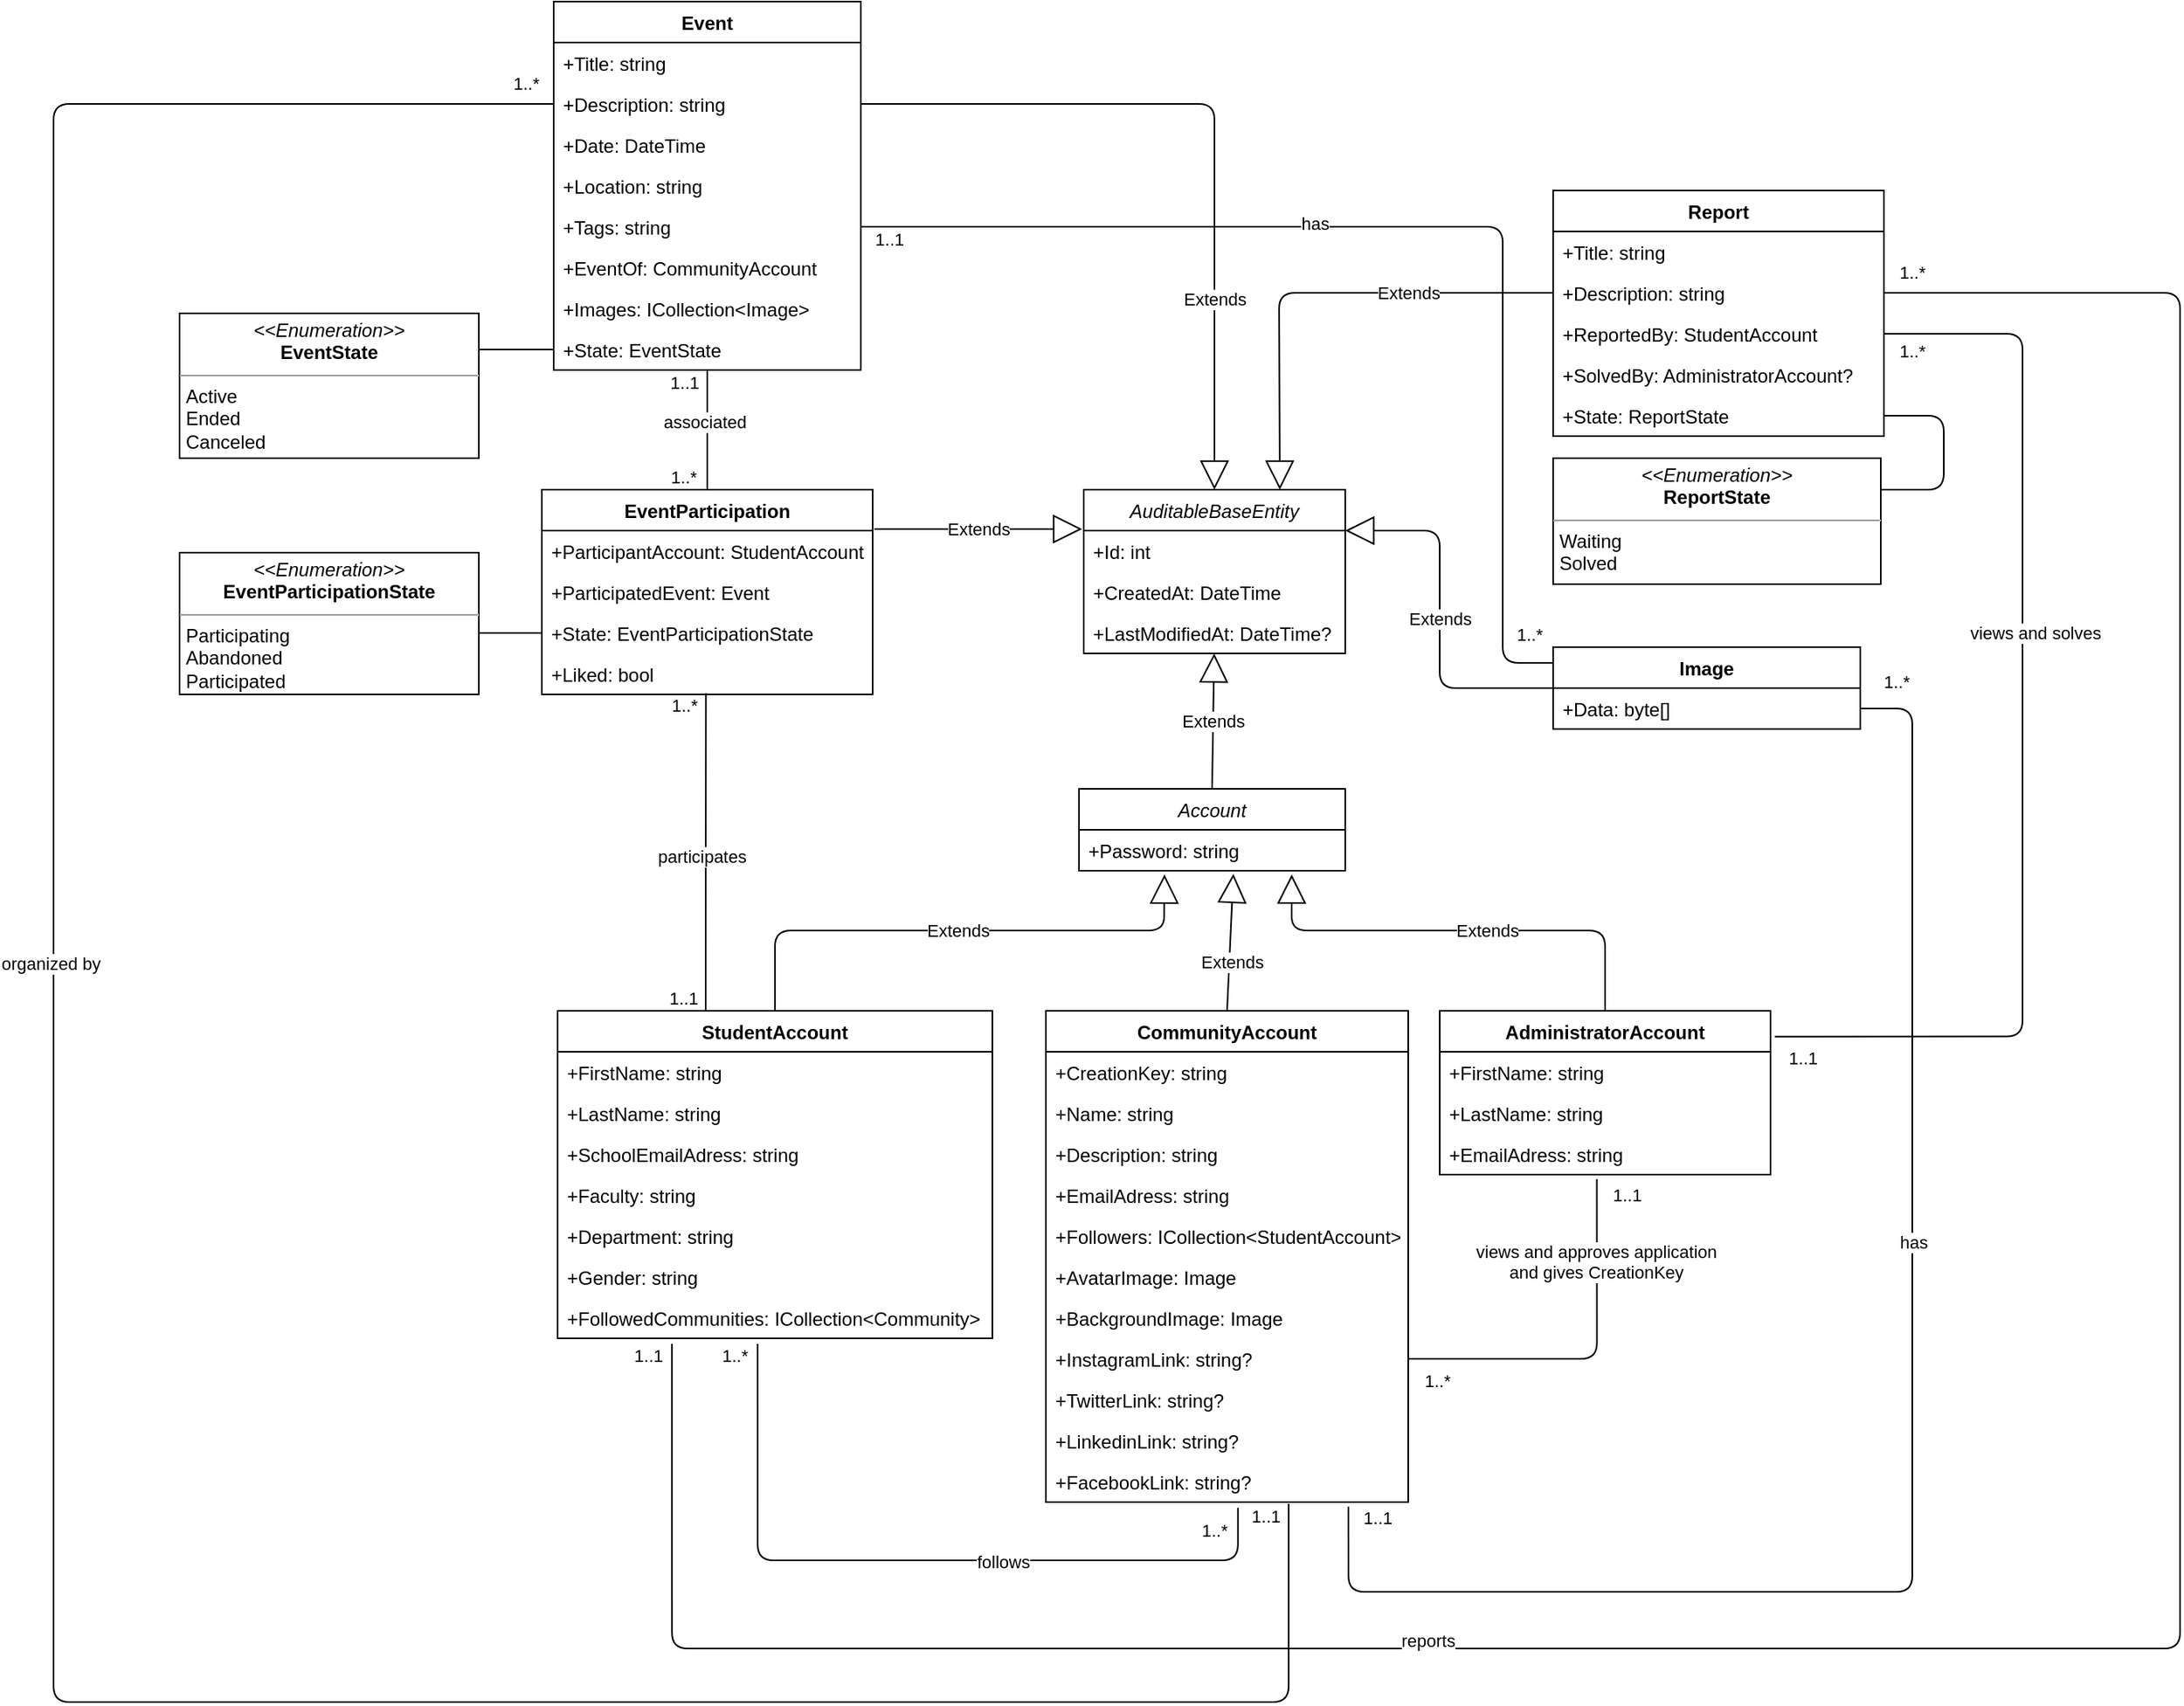 <mxfile version="13.5.1" type="device"><diagram id="C5RBs43oDa-KdzZeNtuy" name="Page-1"><mxGraphModel dx="2290" dy="2003" grid="1" gridSize="10" guides="1" tooltips="1" connect="1" arrows="1" fold="1" page="1" pageScale="1" pageWidth="827" pageHeight="1169" math="0" shadow="0"><root><mxCell id="WIyWlLk6GJQsqaUBKTNV-0"/><mxCell id="WIyWlLk6GJQsqaUBKTNV-1" parent="WIyWlLk6GJQsqaUBKTNV-0"/><object label="AuditableBaseEntity" f="f&#10;" id="zkfFHV4jXpPFQw0GAbJ--0"><mxCell style="swimlane;fontStyle=2;align=center;verticalAlign=top;childLayout=stackLayout;horizontal=1;startSize=26;horizontalStack=0;resizeParent=1;resizeLast=0;collapsible=1;marginBottom=0;rounded=0;shadow=0;strokeWidth=1;" parent="WIyWlLk6GJQsqaUBKTNV-1" vertex="1"><mxGeometry x="334" y="20" width="166" height="104" as="geometry"><mxRectangle x="230" y="140" width="160" height="26" as="alternateBounds"/></mxGeometry></mxCell></object><mxCell id="zkfFHV4jXpPFQw0GAbJ--1" value="+Id: int" style="text;align=left;verticalAlign=top;spacingLeft=4;spacingRight=4;overflow=hidden;rotatable=0;points=[[0,0.5],[1,0.5]];portConstraint=eastwest;" parent="zkfFHV4jXpPFQw0GAbJ--0" vertex="1"><mxGeometry y="26" width="166" height="26" as="geometry"/></mxCell><mxCell id="zkfFHV4jXpPFQw0GAbJ--2" value="+CreatedAt: DateTime" style="text;align=left;verticalAlign=top;spacingLeft=4;spacingRight=4;overflow=hidden;rotatable=0;points=[[0,0.5],[1,0.5]];portConstraint=eastwest;rounded=0;shadow=0;html=0;" parent="zkfFHV4jXpPFQw0GAbJ--0" vertex="1"><mxGeometry y="52" width="166" height="26" as="geometry"/></mxCell><mxCell id="zkfFHV4jXpPFQw0GAbJ--3" value="+LastModifiedAt: DateTime?" style="text;align=left;verticalAlign=top;spacingLeft=4;spacingRight=4;overflow=hidden;rotatable=0;points=[[0,0.5],[1,0.5]];portConstraint=eastwest;rounded=0;shadow=0;html=0;" parent="zkfFHV4jXpPFQw0GAbJ--0" vertex="1"><mxGeometry y="78" width="166" height="26" as="geometry"/></mxCell><mxCell id="XZDIatSI2VrPZnRgUqBS-0" value="Account" style="swimlane;fontStyle=2;align=center;verticalAlign=top;childLayout=stackLayout;horizontal=1;startSize=26;horizontalStack=0;resizeParent=1;resizeParentMax=0;resizeLast=0;collapsible=1;marginBottom=0;" parent="WIyWlLk6GJQsqaUBKTNV-1" vertex="1"><mxGeometry x="331" y="210" width="169" height="52" as="geometry"/></mxCell><mxCell id="XZDIatSI2VrPZnRgUqBS-1" value="+Password: string" style="text;strokeColor=none;fillColor=none;align=left;verticalAlign=top;spacingLeft=4;spacingRight=4;overflow=hidden;rotatable=0;points=[[0,0.5],[1,0.5]];portConstraint=eastwest;" parent="XZDIatSI2VrPZnRgUqBS-0" vertex="1"><mxGeometry y="26" width="169" height="26" as="geometry"/></mxCell><mxCell id="XZDIatSI2VrPZnRgUqBS-6" value="Extends" style="endArrow=block;endSize=16;endFill=0;html=1;exitX=0.5;exitY=0;exitDx=0;exitDy=0;" parent="WIyWlLk6GJQsqaUBKTNV-1" source="XZDIatSI2VrPZnRgUqBS-0" target="zkfFHV4jXpPFQw0GAbJ--3" edge="1"><mxGeometry width="160" relative="1" as="geometry"><mxPoint x="430" y="170" as="sourcePoint"/><mxPoint x="590" y="170" as="targetPoint"/></mxGeometry></mxCell><mxCell id="XZDIatSI2VrPZnRgUqBS-7" value="StudentAccount" style="swimlane;fontStyle=1;align=center;verticalAlign=top;childLayout=stackLayout;horizontal=1;startSize=26;horizontalStack=0;resizeParent=1;resizeParentMax=0;resizeLast=0;collapsible=1;marginBottom=0;" parent="WIyWlLk6GJQsqaUBKTNV-1" vertex="1"><mxGeometry y="351" width="276" height="208" as="geometry"/></mxCell><mxCell id="XZDIatSI2VrPZnRgUqBS-8" value="+FirstName: string" style="text;strokeColor=none;fillColor=none;align=left;verticalAlign=top;spacingLeft=4;spacingRight=4;overflow=hidden;rotatable=0;points=[[0,0.5],[1,0.5]];portConstraint=eastwest;" parent="XZDIatSI2VrPZnRgUqBS-7" vertex="1"><mxGeometry y="26" width="276" height="26" as="geometry"/></mxCell><mxCell id="XZDIatSI2VrPZnRgUqBS-12" value="+LastName: string" style="text;strokeColor=none;fillColor=none;align=left;verticalAlign=top;spacingLeft=4;spacingRight=4;overflow=hidden;rotatable=0;points=[[0,0.5],[1,0.5]];portConstraint=eastwest;" parent="XZDIatSI2VrPZnRgUqBS-7" vertex="1"><mxGeometry y="52" width="276" height="26" as="geometry"/></mxCell><mxCell id="XZDIatSI2VrPZnRgUqBS-13" value="+SchoolEmailAdress: string" style="text;strokeColor=none;fillColor=none;align=left;verticalAlign=top;spacingLeft=4;spacingRight=4;overflow=hidden;rotatable=0;points=[[0,0.5],[1,0.5]];portConstraint=eastwest;" parent="XZDIatSI2VrPZnRgUqBS-7" vertex="1"><mxGeometry y="78" width="276" height="26" as="geometry"/></mxCell><mxCell id="XZDIatSI2VrPZnRgUqBS-14" value="+Faculty: string" style="text;strokeColor=none;fillColor=none;align=left;verticalAlign=top;spacingLeft=4;spacingRight=4;overflow=hidden;rotatable=0;points=[[0,0.5],[1,0.5]];portConstraint=eastwest;" parent="XZDIatSI2VrPZnRgUqBS-7" vertex="1"><mxGeometry y="104" width="276" height="26" as="geometry"/></mxCell><mxCell id="XZDIatSI2VrPZnRgUqBS-15" value="+Department: string" style="text;strokeColor=none;fillColor=none;align=left;verticalAlign=top;spacingLeft=4;spacingRight=4;overflow=hidden;rotatable=0;points=[[0,0.5],[1,0.5]];portConstraint=eastwest;" parent="XZDIatSI2VrPZnRgUqBS-7" vertex="1"><mxGeometry y="130" width="276" height="26" as="geometry"/></mxCell><mxCell id="XZDIatSI2VrPZnRgUqBS-17" value="+Gender: string" style="text;strokeColor=none;fillColor=none;align=left;verticalAlign=top;spacingLeft=4;spacingRight=4;overflow=hidden;rotatable=0;points=[[0,0.5],[1,0.5]];portConstraint=eastwest;" parent="XZDIatSI2VrPZnRgUqBS-7" vertex="1"><mxGeometry y="156" width="276" height="26" as="geometry"/></mxCell><mxCell id="XZDIatSI2VrPZnRgUqBS-18" value="+FollowedCommunities: ICollection&lt;Community&gt;" style="text;strokeColor=none;fillColor=none;align=left;verticalAlign=top;spacingLeft=4;spacingRight=4;overflow=hidden;rotatable=0;points=[[0,0.5],[1,0.5]];portConstraint=eastwest;" parent="XZDIatSI2VrPZnRgUqBS-7" vertex="1"><mxGeometry y="182" width="276" height="26" as="geometry"/></mxCell><mxCell id="XZDIatSI2VrPZnRgUqBS-19" value="Extends" style="endArrow=block;endSize=16;endFill=0;html=1;exitX=0.5;exitY=0;exitDx=0;exitDy=0;entryX=0.321;entryY=1.092;entryDx=0;entryDy=0;entryPerimeter=0;" parent="WIyWlLk6GJQsqaUBKTNV-1" source="XZDIatSI2VrPZnRgUqBS-7" target="XZDIatSI2VrPZnRgUqBS-1" edge="1"><mxGeometry width="160" relative="1" as="geometry"><mxPoint x="424" y="220" as="sourcePoint"/><mxPoint x="426.606" y="134" as="targetPoint"/><Array as="points"><mxPoint x="138" y="300"/><mxPoint x="385" y="300"/></Array></mxGeometry></mxCell><mxCell id="XZDIatSI2VrPZnRgUqBS-29" value="Extends" style="endArrow=block;endSize=16;endFill=0;html=1;exitX=0.5;exitY=0;exitDx=0;exitDy=0;" parent="WIyWlLk6GJQsqaUBKTNV-1" source="XZDIatSI2VrPZnRgUqBS-20" edge="1"><mxGeometry x="-0.288" y="-2" width="160" relative="1" as="geometry"><mxPoint x="424" y="220" as="sourcePoint"/><mxPoint x="429" y="264" as="targetPoint"/><mxPoint as="offset"/></mxGeometry></mxCell><mxCell id="XZDIatSI2VrPZnRgUqBS-39" value="Extends" style="endArrow=block;endSize=16;endFill=0;html=1;exitX=0.5;exitY=0;exitDx=0;exitDy=0;entryX=0.799;entryY=1.092;entryDx=0;entryDy=0;entryPerimeter=0;" parent="WIyWlLk6GJQsqaUBKTNV-1" source="XZDIatSI2VrPZnRgUqBS-30" target="XZDIatSI2VrPZnRgUqBS-1" edge="1"><mxGeometry x="-0.118" width="160" relative="1" as="geometry"><mxPoint x="435" y="361" as="sourcePoint"/><mxPoint x="430" y="260" as="targetPoint"/><mxPoint as="offset"/><Array as="points"><mxPoint x="665" y="300"/><mxPoint x="466" y="300"/></Array></mxGeometry></mxCell><mxCell id="XZDIatSI2VrPZnRgUqBS-30" value="AdministratorAccount" style="swimlane;fontStyle=1;align=center;verticalAlign=top;childLayout=stackLayout;horizontal=1;startSize=26;horizontalStack=0;resizeParent=1;resizeParentMax=0;resizeLast=0;collapsible=1;marginBottom=0;" parent="WIyWlLk6GJQsqaUBKTNV-1" vertex="1"><mxGeometry x="560" y="351" width="210" height="104" as="geometry"/></mxCell><mxCell id="XZDIatSI2VrPZnRgUqBS-32" value="+FirstName: string" style="text;strokeColor=none;fillColor=none;align=left;verticalAlign=top;spacingLeft=4;spacingRight=4;overflow=hidden;rotatable=0;points=[[0,0.5],[1,0.5]];portConstraint=eastwest;" parent="XZDIatSI2VrPZnRgUqBS-30" vertex="1"><mxGeometry y="26" width="210" height="26" as="geometry"/></mxCell><mxCell id="XZDIatSI2VrPZnRgUqBS-34" value="+LastName: string" style="text;strokeColor=none;fillColor=none;align=left;verticalAlign=top;spacingLeft=4;spacingRight=4;overflow=hidden;rotatable=0;points=[[0,0.5],[1,0.5]];portConstraint=eastwest;" parent="XZDIatSI2VrPZnRgUqBS-30" vertex="1"><mxGeometry y="52" width="210" height="26" as="geometry"/></mxCell><mxCell id="XZDIatSI2VrPZnRgUqBS-38" value="+EmailAdress: string" style="text;strokeColor=none;fillColor=none;align=left;verticalAlign=top;spacingLeft=4;spacingRight=4;overflow=hidden;rotatable=0;points=[[0,0.5],[1,0.5]];portConstraint=eastwest;" parent="XZDIatSI2VrPZnRgUqBS-30" vertex="1"><mxGeometry y="78" width="210" height="26" as="geometry"/></mxCell><mxCell id="XZDIatSI2VrPZnRgUqBS-64" value="&lt;p style=&quot;margin: 0px ; margin-top: 4px ; text-align: center&quot;&gt;&lt;i&gt;&amp;lt;&amp;lt;Enumeration&amp;gt;&amp;gt;&lt;/i&gt;&lt;br&gt;&lt;b&gt;EventState&lt;/b&gt;&lt;/p&gt;&lt;hr size=&quot;1&quot;&gt;&lt;p style=&quot;margin: 0px ; margin-left: 4px&quot;&gt;Active&lt;/p&gt;&lt;p style=&quot;margin: 0px ; margin-left: 4px&quot;&gt;Ended&lt;/p&gt;&lt;p style=&quot;margin: 0px ; margin-left: 4px&quot;&gt;Canceled&lt;/p&gt;" style="verticalAlign=top;align=left;overflow=fill;fontSize=12;fontFamily=Helvetica;html=1;" parent="WIyWlLk6GJQsqaUBKTNV-1" vertex="1"><mxGeometry x="-240" y="-92" width="190" height="92" as="geometry"/></mxCell><mxCell id="XZDIatSI2VrPZnRgUqBS-20" value="CommunityAccount" style="swimlane;fontStyle=1;align=center;verticalAlign=top;childLayout=stackLayout;horizontal=1;startSize=26;horizontalStack=0;resizeParent=1;resizeParentMax=0;resizeLast=0;collapsible=1;marginBottom=0;" parent="WIyWlLk6GJQsqaUBKTNV-1" vertex="1"><mxGeometry x="310" y="351" width="230" height="312" as="geometry"/></mxCell><mxCell id="XZDIatSI2VrPZnRgUqBS-21" value="+CreationKey: string" style="text;strokeColor=none;fillColor=none;align=left;verticalAlign=top;spacingLeft=4;spacingRight=4;overflow=hidden;rotatable=0;points=[[0,0.5],[1,0.5]];portConstraint=eastwest;" parent="XZDIatSI2VrPZnRgUqBS-20" vertex="1"><mxGeometry y="26" width="230" height="26" as="geometry"/></mxCell><mxCell id="XZDIatSI2VrPZnRgUqBS-22" value="+Name: string" style="text;strokeColor=none;fillColor=none;align=left;verticalAlign=top;spacingLeft=4;spacingRight=4;overflow=hidden;rotatable=0;points=[[0,0.5],[1,0.5]];portConstraint=eastwest;" parent="XZDIatSI2VrPZnRgUqBS-20" vertex="1"><mxGeometry y="52" width="230" height="26" as="geometry"/></mxCell><mxCell id="XZDIatSI2VrPZnRgUqBS-23" value="+Description: string" style="text;strokeColor=none;fillColor=none;align=left;verticalAlign=top;spacingLeft=4;spacingRight=4;overflow=hidden;rotatable=0;points=[[0,0.5],[1,0.5]];portConstraint=eastwest;" parent="XZDIatSI2VrPZnRgUqBS-20" vertex="1"><mxGeometry y="78" width="230" height="26" as="geometry"/></mxCell><mxCell id="XZDIatSI2VrPZnRgUqBS-24" value="+EmailAdress: string" style="text;strokeColor=none;fillColor=none;align=left;verticalAlign=top;spacingLeft=4;spacingRight=4;overflow=hidden;rotatable=0;points=[[0,0.5],[1,0.5]];portConstraint=eastwest;" parent="XZDIatSI2VrPZnRgUqBS-20" vertex="1"><mxGeometry y="104" width="230" height="26" as="geometry"/></mxCell><mxCell id="XZDIatSI2VrPZnRgUqBS-65" value="+Followers: ICollection&lt;StudentAccount&gt;" style="text;strokeColor=none;fillColor=none;align=left;verticalAlign=top;spacingLeft=4;spacingRight=4;overflow=hidden;rotatable=0;points=[[0,0.5],[1,0.5]];portConstraint=eastwest;" parent="XZDIatSI2VrPZnRgUqBS-20" vertex="1"><mxGeometry y="130" width="230" height="26" as="geometry"/></mxCell><mxCell id="XZDIatSI2VrPZnRgUqBS-25" value="+AvatarImage: Image" style="text;strokeColor=none;fillColor=none;align=left;verticalAlign=top;spacingLeft=4;spacingRight=4;overflow=hidden;rotatable=0;points=[[0,0.5],[1,0.5]];portConstraint=eastwest;" parent="XZDIatSI2VrPZnRgUqBS-20" vertex="1"><mxGeometry y="156" width="230" height="26" as="geometry"/></mxCell><mxCell id="XZDIatSI2VrPZnRgUqBS-54" value="+BackgroundImage: Image" style="text;strokeColor=none;fillColor=none;align=left;verticalAlign=top;spacingLeft=4;spacingRight=4;overflow=hidden;rotatable=0;points=[[0,0.5],[1,0.5]];portConstraint=eastwest;" parent="XZDIatSI2VrPZnRgUqBS-20" vertex="1"><mxGeometry y="182" width="230" height="26" as="geometry"/></mxCell><mxCell id="XZDIatSI2VrPZnRgUqBS-53" value="+InstagramLink: string?" style="text;strokeColor=none;fillColor=none;align=left;verticalAlign=top;spacingLeft=4;spacingRight=4;overflow=hidden;rotatable=0;points=[[0,0.5],[1,0.5]];portConstraint=eastwest;" parent="XZDIatSI2VrPZnRgUqBS-20" vertex="1"><mxGeometry y="208" width="230" height="26" as="geometry"/></mxCell><mxCell id="XZDIatSI2VrPZnRgUqBS-26" value="+TwitterLink: string?" style="text;strokeColor=none;fillColor=none;align=left;verticalAlign=top;spacingLeft=4;spacingRight=4;overflow=hidden;rotatable=0;points=[[0,0.5],[1,0.5]];portConstraint=eastwest;" parent="XZDIatSI2VrPZnRgUqBS-20" vertex="1"><mxGeometry y="234" width="230" height="26" as="geometry"/></mxCell><mxCell id="XZDIatSI2VrPZnRgUqBS-27" value="+LinkedinLink: string?" style="text;strokeColor=none;fillColor=none;align=left;verticalAlign=top;spacingLeft=4;spacingRight=4;overflow=hidden;rotatable=0;points=[[0,0.5],[1,0.5]];portConstraint=eastwest;" parent="XZDIatSI2VrPZnRgUqBS-20" vertex="1"><mxGeometry y="260" width="230" height="26" as="geometry"/></mxCell><mxCell id="XZDIatSI2VrPZnRgUqBS-28" value="+FacebookLink: string?" style="text;strokeColor=none;fillColor=none;align=left;verticalAlign=top;spacingLeft=4;spacingRight=4;overflow=hidden;rotatable=0;points=[[0,0.5],[1,0.5]];portConstraint=eastwest;" parent="XZDIatSI2VrPZnRgUqBS-20" vertex="1"><mxGeometry y="286" width="230" height="26" as="geometry"/></mxCell><mxCell id="XZDIatSI2VrPZnRgUqBS-66" value="&lt;p style=&quot;margin: 0px ; margin-top: 4px ; text-align: center&quot;&gt;&lt;i&gt;&amp;lt;&amp;lt;Enumeration&amp;gt;&amp;gt;&lt;/i&gt;&lt;br&gt;&lt;b&gt;ReportState&lt;/b&gt;&lt;/p&gt;&lt;hr size=&quot;1&quot;&gt;&lt;p style=&quot;margin: 0px ; margin-left: 4px&quot;&gt;Waiting&lt;/p&gt;&lt;p style=&quot;margin: 0px ; margin-left: 4px&quot;&gt;Solved&lt;/p&gt;" style="verticalAlign=top;align=left;overflow=fill;fontSize=12;fontFamily=Helvetica;html=1;" parent="WIyWlLk6GJQsqaUBKTNV-1" vertex="1"><mxGeometry x="632" width="208" height="80" as="geometry"/></mxCell><mxCell id="Ba5FxdLqkeqpwZ7B7Oad-0" value="Extends" style="endArrow=block;endSize=16;endFill=0;html=1;exitX=1;exitY=0.5;exitDx=0;exitDy=0;entryX=0.5;entryY=0;entryDx=0;entryDy=0;" edge="1" parent="WIyWlLk6GJQsqaUBKTNV-1" source="XZDIatSI2VrPZnRgUqBS-45" target="zkfFHV4jXpPFQw0GAbJ--0"><mxGeometry x="0.489" width="160" relative="1" as="geometry"><mxPoint x="425.5" y="220" as="sourcePoint"/><mxPoint x="426.803" y="134" as="targetPoint"/><Array as="points"><mxPoint x="417" y="-225"/></Array><mxPoint y="-1" as="offset"/></mxGeometry></mxCell><mxCell id="Ba5FxdLqkeqpwZ7B7Oad-1" value="Extends" style="endArrow=block;endSize=16;endFill=0;html=1;exitX=0;exitY=0.5;exitDx=0;exitDy=0;entryX=1;entryY=0.25;entryDx=0;entryDy=0;" edge="1" parent="WIyWlLk6GJQsqaUBKTNV-1" source="XZDIatSI2VrPZnRgUqBS-55" target="zkfFHV4jXpPFQw0GAbJ--0"><mxGeometry width="160" relative="1" as="geometry"><mxPoint x="425.5" y="220" as="sourcePoint"/><mxPoint x="426.803" y="134.0" as="targetPoint"/><Array as="points"><mxPoint x="560" y="146"/><mxPoint x="560" y="46"/></Array></mxGeometry></mxCell><mxCell id="Ba5FxdLqkeqpwZ7B7Oad-4" value="" style="endArrow=none;html=1;exitX=0;exitY=0.5;exitDx=0;exitDy=0;entryX=1;entryY=0.25;entryDx=0;entryDy=0;" edge="1" parent="WIyWlLk6GJQsqaUBKTNV-1" source="XZDIatSI2VrPZnRgUqBS-63" target="XZDIatSI2VrPZnRgUqBS-64"><mxGeometry width="50" height="50" relative="1" as="geometry"><mxPoint x="820" y="80" as="sourcePoint"/><mxPoint x="847" y="-69" as="targetPoint"/></mxGeometry></mxCell><mxCell id="Ba5FxdLqkeqpwZ7B7Oad-5" value="&lt;p style=&quot;margin: 0px ; margin-top: 4px ; text-align: center&quot;&gt;&lt;i&gt;&amp;lt;&amp;lt;Enumeration&amp;gt;&amp;gt;&lt;/i&gt;&lt;br&gt;&lt;b&gt;EventParticipationState&lt;/b&gt;&lt;/p&gt;&lt;hr size=&quot;1&quot;&gt;&lt;p style=&quot;margin: 0px ; margin-left: 4px&quot;&gt;Participating&lt;/p&gt;&lt;p style=&quot;margin: 0px ; margin-left: 4px&quot;&gt;Abandoned&lt;/p&gt;&lt;p style=&quot;margin: 0px ; margin-left: 4px&quot;&gt;Participated&lt;/p&gt;" style="verticalAlign=top;align=left;overflow=fill;fontSize=12;fontFamily=Helvetica;html=1;" vertex="1" parent="WIyWlLk6GJQsqaUBKTNV-1"><mxGeometry x="-240" y="60" width="190" height="90" as="geometry"/></mxCell><mxCell id="Ba5FxdLqkeqpwZ7B7Oad-15" value="" style="endArrow=none;html=1;exitX=0.997;exitY=0.566;exitDx=0;exitDy=0;entryX=0;entryY=0.5;entryDx=0;entryDy=0;exitPerimeter=0;" edge="1" parent="WIyWlLk6GJQsqaUBKTNV-1" source="Ba5FxdLqkeqpwZ7B7Oad-5" target="Ba5FxdLqkeqpwZ7B7Oad-9"><mxGeometry width="50" height="50" relative="1" as="geometry"><mxPoint x="735" y="221.0" as="sourcePoint"/><mxPoint x="860" y="221.0" as="targetPoint"/></mxGeometry></mxCell><mxCell id="Ba5FxdLqkeqpwZ7B7Oad-16" value="Extends" style="endArrow=block;endSize=16;endFill=0;html=1;" edge="1" parent="WIyWlLk6GJQsqaUBKTNV-1"><mxGeometry width="160" relative="1" as="geometry"><mxPoint x="201" y="45" as="sourcePoint"/><mxPoint x="333" y="45" as="targetPoint"/></mxGeometry></mxCell><mxCell id="Ba5FxdLqkeqpwZ7B7Oad-6" value="EventParticipation" style="swimlane;fontStyle=1;align=center;verticalAlign=top;childLayout=stackLayout;horizontal=1;startSize=26;horizontalStack=0;resizeParent=1;resizeParentMax=0;resizeLast=0;collapsible=1;marginBottom=0;" vertex="1" parent="WIyWlLk6GJQsqaUBKTNV-1"><mxGeometry x="-10" y="20" width="210" height="130" as="geometry"/></mxCell><mxCell id="Ba5FxdLqkeqpwZ7B7Oad-7" value="+ParticipantAccount: StudentAccount" style="text;strokeColor=none;fillColor=none;align=left;verticalAlign=top;spacingLeft=4;spacingRight=4;overflow=hidden;rotatable=0;points=[[0,0.5],[1,0.5]];portConstraint=eastwest;" vertex="1" parent="Ba5FxdLqkeqpwZ7B7Oad-6"><mxGeometry y="26" width="210" height="26" as="geometry"/></mxCell><mxCell id="Ba5FxdLqkeqpwZ7B7Oad-8" value="+ParticipatedEvent: Event" style="text;strokeColor=none;fillColor=none;align=left;verticalAlign=top;spacingLeft=4;spacingRight=4;overflow=hidden;rotatable=0;points=[[0,0.5],[1,0.5]];portConstraint=eastwest;" vertex="1" parent="Ba5FxdLqkeqpwZ7B7Oad-6"><mxGeometry y="52" width="210" height="26" as="geometry"/></mxCell><mxCell id="Ba5FxdLqkeqpwZ7B7Oad-9" value="+State: EventParticipationState" style="text;strokeColor=none;fillColor=none;align=left;verticalAlign=top;spacingLeft=4;spacingRight=4;overflow=hidden;rotatable=0;points=[[0,0.5],[1,0.5]];portConstraint=eastwest;" vertex="1" parent="Ba5FxdLqkeqpwZ7B7Oad-6"><mxGeometry y="78" width="210" height="26" as="geometry"/></mxCell><mxCell id="Ba5FxdLqkeqpwZ7B7Oad-10" value="+Liked: bool" style="text;strokeColor=none;fillColor=none;align=left;verticalAlign=top;spacingLeft=4;spacingRight=4;overflow=hidden;rotatable=0;points=[[0,0.5],[1,0.5]];portConstraint=eastwest;" vertex="1" parent="Ba5FxdLqkeqpwZ7B7Oad-6"><mxGeometry y="104" width="210" height="26" as="geometry"/></mxCell><mxCell id="Ba5FxdLqkeqpwZ7B7Oad-17" value="Report" style="swimlane;fontStyle=1;align=center;verticalAlign=top;childLayout=stackLayout;horizontal=1;startSize=26;horizontalStack=0;resizeParent=1;resizeParentMax=0;resizeLast=0;collapsible=1;marginBottom=0;" vertex="1" parent="WIyWlLk6GJQsqaUBKTNV-1"><mxGeometry x="632" y="-170" width="210" height="156" as="geometry"/></mxCell><mxCell id="Ba5FxdLqkeqpwZ7B7Oad-18" value="+Title: string" style="text;strokeColor=none;fillColor=none;align=left;verticalAlign=top;spacingLeft=4;spacingRight=4;overflow=hidden;rotatable=0;points=[[0,0.5],[1,0.5]];portConstraint=eastwest;" vertex="1" parent="Ba5FxdLqkeqpwZ7B7Oad-17"><mxGeometry y="26" width="210" height="26" as="geometry"/></mxCell><mxCell id="Ba5FxdLqkeqpwZ7B7Oad-19" value="+Description: string" style="text;strokeColor=none;fillColor=none;align=left;verticalAlign=top;spacingLeft=4;spacingRight=4;overflow=hidden;rotatable=0;points=[[0,0.5],[1,0.5]];portConstraint=eastwest;" vertex="1" parent="Ba5FxdLqkeqpwZ7B7Oad-17"><mxGeometry y="52" width="210" height="26" as="geometry"/></mxCell><mxCell id="Ba5FxdLqkeqpwZ7B7Oad-20" value="+ReportedBy: StudentAccount" style="text;strokeColor=none;fillColor=none;align=left;verticalAlign=top;spacingLeft=4;spacingRight=4;overflow=hidden;rotatable=0;points=[[0,0.5],[1,0.5]];portConstraint=eastwest;" vertex="1" parent="Ba5FxdLqkeqpwZ7B7Oad-17"><mxGeometry y="78" width="210" height="26" as="geometry"/></mxCell><mxCell id="Ba5FxdLqkeqpwZ7B7Oad-42" value="+SolvedBy: AdministratorAccount?" style="text;strokeColor=none;fillColor=none;align=left;verticalAlign=top;spacingLeft=4;spacingRight=4;overflow=hidden;rotatable=0;points=[[0,0.5],[1,0.5]];portConstraint=eastwest;" vertex="1" parent="Ba5FxdLqkeqpwZ7B7Oad-17"><mxGeometry y="104" width="210" height="26" as="geometry"/></mxCell><mxCell id="Ba5FxdLqkeqpwZ7B7Oad-43" value="+State: ReportState" style="text;strokeColor=none;fillColor=none;align=left;verticalAlign=top;spacingLeft=4;spacingRight=4;overflow=hidden;rotatable=0;points=[[0,0.5],[1,0.5]];portConstraint=eastwest;" vertex="1" parent="Ba5FxdLqkeqpwZ7B7Oad-17"><mxGeometry y="130" width="210" height="26" as="geometry"/></mxCell><mxCell id="Ba5FxdLqkeqpwZ7B7Oad-22" value="Extends" style="endArrow=block;endSize=16;endFill=0;html=1;exitX=0;exitY=0.5;exitDx=0;exitDy=0;entryX=0.75;entryY=0;entryDx=0;entryDy=0;" edge="1" parent="WIyWlLk6GJQsqaUBKTNV-1" source="Ba5FxdLqkeqpwZ7B7Oad-19" target="zkfFHV4jXpPFQw0GAbJ--0"><mxGeometry x="-0.385" width="160" relative="1" as="geometry"><mxPoint x="642" y="56.0" as="sourcePoint"/><mxPoint x="510" y="56.0" as="targetPoint"/><Array as="points"><mxPoint x="458" y="-105"/></Array><mxPoint as="offset"/></mxGeometry></mxCell><mxCell id="XZDIatSI2VrPZnRgUqBS-55" value="Image" style="swimlane;fontStyle=1;align=center;verticalAlign=top;childLayout=stackLayout;horizontal=1;startSize=26;horizontalStack=0;resizeParent=1;resizeParentMax=0;resizeLast=0;collapsible=1;marginBottom=0;" parent="WIyWlLk6GJQsqaUBKTNV-1" vertex="1"><mxGeometry x="632" y="120" width="195" height="52" as="geometry"/></mxCell><mxCell id="Ba5FxdLqkeqpwZ7B7Oad-26" value="+Data: byte[]" style="text;strokeColor=none;fillColor=none;align=left;verticalAlign=top;spacingLeft=4;spacingRight=4;overflow=hidden;rotatable=0;points=[[0,0.5],[1,0.5]];portConstraint=eastwest;" vertex="1" parent="XZDIatSI2VrPZnRgUqBS-55"><mxGeometry y="26" width="195" height="26" as="geometry"/></mxCell><mxCell id="Ba5FxdLqkeqpwZ7B7Oad-23" value="" style="endArrow=none;html=1;exitX=1;exitY=0.25;exitDx=0;exitDy=0;entryX=1;entryY=0.5;entryDx=0;entryDy=0;" edge="1" parent="WIyWlLk6GJQsqaUBKTNV-1" source="XZDIatSI2VrPZnRgUqBS-66" target="Ba5FxdLqkeqpwZ7B7Oad-43"><mxGeometry width="50" height="50" relative="1" as="geometry"><mxPoint x="7.5" y="-59.0" as="sourcePoint"/><mxPoint x="-60" y="-59.0" as="targetPoint"/><Array as="points"><mxPoint x="880" y="20"/><mxPoint x="880" y="-27"/></Array></mxGeometry></mxCell><mxCell id="Ba5FxdLqkeqpwZ7B7Oad-30" value="" style="endArrow=none;html=1;edgeStyle=orthogonalEdgeStyle;exitX=0.5;exitY=0;exitDx=0;exitDy=0;entryX=0.5;entryY=1;entryDx=0;entryDy=0;" edge="1" parent="WIyWlLk6GJQsqaUBKTNV-1" source="Ba5FxdLqkeqpwZ7B7Oad-6" target="XZDIatSI2VrPZnRgUqBS-40"><mxGeometry relative="1" as="geometry"><mxPoint x="70" y="-30" as="sourcePoint"/><mxPoint x="95" y="-40" as="targetPoint"/></mxGeometry></mxCell><mxCell id="Ba5FxdLqkeqpwZ7B7Oad-31" value="1..*" style="edgeLabel;resizable=0;html=1;align=left;verticalAlign=bottom;" connectable="0" vertex="1" parent="Ba5FxdLqkeqpwZ7B7Oad-30"><mxGeometry x="-1" relative="1" as="geometry"><mxPoint x="-25" as="offset"/></mxGeometry></mxCell><mxCell id="Ba5FxdLqkeqpwZ7B7Oad-32" value="1..1" style="edgeLabel;resizable=0;html=1;align=right;verticalAlign=bottom;" connectable="0" vertex="1" parent="Ba5FxdLqkeqpwZ7B7Oad-30"><mxGeometry x="1" relative="1" as="geometry"><mxPoint x="-5" y="16" as="offset"/></mxGeometry></mxCell><mxCell id="XZDIatSI2VrPZnRgUqBS-40" value="Event" style="swimlane;fontStyle=1;align=center;verticalAlign=top;childLayout=stackLayout;horizontal=1;startSize=26;horizontalStack=0;resizeParent=1;resizeParentMax=0;resizeLast=0;collapsible=1;marginBottom=0;" parent="WIyWlLk6GJQsqaUBKTNV-1" vertex="1"><mxGeometry x="-2.5" y="-290" width="195" height="234" as="geometry"/></mxCell><mxCell id="XZDIatSI2VrPZnRgUqBS-41" value="+Title: string" style="text;strokeColor=none;fillColor=none;align=left;verticalAlign=top;spacingLeft=4;spacingRight=4;overflow=hidden;rotatable=0;points=[[0,0.5],[1,0.5]];portConstraint=eastwest;" parent="XZDIatSI2VrPZnRgUqBS-40" vertex="1"><mxGeometry y="26" width="195" height="26" as="geometry"/></mxCell><mxCell id="XZDIatSI2VrPZnRgUqBS-45" value="+Description: string" style="text;strokeColor=none;fillColor=none;align=left;verticalAlign=top;spacingLeft=4;spacingRight=4;overflow=hidden;rotatable=0;points=[[0,0.5],[1,0.5]];portConstraint=eastwest;" parent="XZDIatSI2VrPZnRgUqBS-40" vertex="1"><mxGeometry y="52" width="195" height="26" as="geometry"/></mxCell><mxCell id="XZDIatSI2VrPZnRgUqBS-46" value="+Date: DateTime" style="text;strokeColor=none;fillColor=none;align=left;verticalAlign=top;spacingLeft=4;spacingRight=4;overflow=hidden;rotatable=0;points=[[0,0.5],[1,0.5]];portConstraint=eastwest;" parent="XZDIatSI2VrPZnRgUqBS-40" vertex="1"><mxGeometry y="78" width="195" height="26" as="geometry"/></mxCell><mxCell id="XZDIatSI2VrPZnRgUqBS-47" value="+Location: string" style="text;strokeColor=none;fillColor=none;align=left;verticalAlign=top;spacingLeft=4;spacingRight=4;overflow=hidden;rotatable=0;points=[[0,0.5],[1,0.5]];portConstraint=eastwest;" parent="XZDIatSI2VrPZnRgUqBS-40" vertex="1"><mxGeometry y="104" width="195" height="26" as="geometry"/></mxCell><mxCell id="XZDIatSI2VrPZnRgUqBS-48" value="+Tags: string" style="text;strokeColor=none;fillColor=none;align=left;verticalAlign=top;spacingLeft=4;spacingRight=4;overflow=hidden;rotatable=0;points=[[0,0.5],[1,0.5]];portConstraint=eastwest;" parent="XZDIatSI2VrPZnRgUqBS-40" vertex="1"><mxGeometry y="130" width="195" height="26" as="geometry"/></mxCell><mxCell id="XZDIatSI2VrPZnRgUqBS-49" value="+EventOf: CommunityAccount" style="text;strokeColor=none;fillColor=none;align=left;verticalAlign=top;spacingLeft=4;spacingRight=4;overflow=hidden;rotatable=0;points=[[0,0.5],[1,0.5]];portConstraint=eastwest;" parent="XZDIatSI2VrPZnRgUqBS-40" vertex="1"><mxGeometry y="156" width="195" height="26" as="geometry"/></mxCell><mxCell id="XZDIatSI2VrPZnRgUqBS-50" value="+Images: ICollection&lt;Image&gt;" style="text;strokeColor=none;fillColor=none;align=left;verticalAlign=top;spacingLeft=4;spacingRight=4;overflow=hidden;rotatable=0;points=[[0,0.5],[1,0.5]];portConstraint=eastwest;" parent="XZDIatSI2VrPZnRgUqBS-40" vertex="1"><mxGeometry y="182" width="195" height="26" as="geometry"/></mxCell><mxCell id="XZDIatSI2VrPZnRgUqBS-63" value="+State: EventState" style="text;strokeColor=none;fillColor=none;align=left;verticalAlign=top;spacingLeft=4;spacingRight=4;overflow=hidden;rotatable=0;points=[[0,0.5],[1,0.5]];portConstraint=eastwest;" parent="XZDIatSI2VrPZnRgUqBS-40" vertex="1"><mxGeometry y="208" width="195" height="26" as="geometry"/></mxCell><mxCell id="Ba5FxdLqkeqpwZ7B7Oad-33" value="associated" style="edgeLabel;resizable=0;html=1;align=right;verticalAlign=bottom;" connectable="0" vertex="1" parent="WIyWlLk6GJQsqaUBKTNV-1"><mxGeometry x="120" y="-14.003" as="geometry"/></mxCell><mxCell id="Ba5FxdLqkeqpwZ7B7Oad-34" value="" style="endArrow=none;html=1;edgeStyle=orthogonalEdgeStyle;entryX=0.496;entryY=0.973;entryDx=0;entryDy=0;entryPerimeter=0;" edge="1" parent="WIyWlLk6GJQsqaUBKTNV-1" target="Ba5FxdLqkeqpwZ7B7Oad-10"><mxGeometry relative="1" as="geometry"><mxPoint x="94" y="351" as="sourcePoint"/><mxPoint x="80" y="230" as="targetPoint"/><Array as="points"><mxPoint x="94" y="310"/><mxPoint x="94" y="310"/></Array></mxGeometry></mxCell><mxCell id="Ba5FxdLqkeqpwZ7B7Oad-35" value="1..1" style="edgeLabel;resizable=0;html=1;align=left;verticalAlign=bottom;" connectable="0" vertex="1" parent="Ba5FxdLqkeqpwZ7B7Oad-34"><mxGeometry x="-1" relative="1" as="geometry"><mxPoint x="-25" as="offset"/></mxGeometry></mxCell><mxCell id="Ba5FxdLqkeqpwZ7B7Oad-36" value="1..*" style="edgeLabel;resizable=0;html=1;align=right;verticalAlign=bottom;" connectable="0" vertex="1" parent="Ba5FxdLqkeqpwZ7B7Oad-34"><mxGeometry x="1" relative="1" as="geometry"><mxPoint x="-5" y="16" as="offset"/></mxGeometry></mxCell><mxCell id="Ba5FxdLqkeqpwZ7B7Oad-37" value="participates" style="edgeLabel;resizable=0;html=1;align=right;verticalAlign=bottom;" connectable="0" vertex="1" parent="WIyWlLk6GJQsqaUBKTNV-1"><mxGeometry x="120" y="261.997" as="geometry"/></mxCell><mxCell id="Ba5FxdLqkeqpwZ7B7Oad-38" value="" style="endArrow=none;html=1;edgeStyle=orthogonalEdgeStyle;exitX=0.53;exitY=1.138;exitDx=0;exitDy=0;entryX=0.46;entryY=1.133;entryDx=0;entryDy=0;entryPerimeter=0;exitPerimeter=0;" edge="1" parent="WIyWlLk6GJQsqaUBKTNV-1" source="XZDIatSI2VrPZnRgUqBS-28" target="XZDIatSI2VrPZnRgUqBS-18"><mxGeometry relative="1" as="geometry"><mxPoint x="210" y="820.84" as="sourcePoint"/><mxPoint x="210.38" y="619.996" as="targetPoint"/><Array as="points"><mxPoint x="432" y="700"/><mxPoint x="127" y="700"/></Array></mxGeometry></mxCell><mxCell id="Ba5FxdLqkeqpwZ7B7Oad-39" value="1..*" style="edgeLabel;resizable=0;html=1;align=left;verticalAlign=bottom;" connectable="0" vertex="1" parent="Ba5FxdLqkeqpwZ7B7Oad-38"><mxGeometry x="-1" relative="1" as="geometry"><mxPoint x="-25" y="23.41" as="offset"/></mxGeometry></mxCell><mxCell id="Ba5FxdLqkeqpwZ7B7Oad-40" value="1..*" style="edgeLabel;resizable=0;html=1;align=right;verticalAlign=bottom;" connectable="0" vertex="1" parent="Ba5FxdLqkeqpwZ7B7Oad-38"><mxGeometry x="1" relative="1" as="geometry"><mxPoint x="-5" y="16" as="offset"/></mxGeometry></mxCell><mxCell id="Ba5FxdLqkeqpwZ7B7Oad-41" value="follows" style="edgeLabel;resizable=0;html=1;align=right;verticalAlign=bottom;" connectable="0" vertex="1" parent="WIyWlLk6GJQsqaUBKTNV-1"><mxGeometry x="300" y="709.997" as="geometry"/></mxCell><mxCell id="Ba5FxdLqkeqpwZ7B7Oad-44" value="" style="endArrow=none;html=1;edgeStyle=orthogonalEdgeStyle;exitX=1;exitY=0.5;exitDx=0;exitDy=0;entryX=1.013;entryY=0.157;entryDx=0;entryDy=0;entryPerimeter=0;" edge="1" parent="WIyWlLk6GJQsqaUBKTNV-1" source="Ba5FxdLqkeqpwZ7B7Oad-20" target="XZDIatSI2VrPZnRgUqBS-30"><mxGeometry relative="1" as="geometry"><mxPoint x="1104.94" y="408.128" as="sourcePoint"/><mxPoint x="800" y="329.998" as="targetPoint"/><Array as="points"><mxPoint x="930" y="-79"/><mxPoint x="930" y="367"/></Array></mxGeometry></mxCell><mxCell id="Ba5FxdLqkeqpwZ7B7Oad-45" value="1..*" style="edgeLabel;resizable=0;html=1;align=left;verticalAlign=bottom;" connectable="0" vertex="1" parent="Ba5FxdLqkeqpwZ7B7Oad-44"><mxGeometry x="-1" relative="1" as="geometry"><mxPoint x="8" y="19" as="offset"/></mxGeometry></mxCell><mxCell id="Ba5FxdLqkeqpwZ7B7Oad-46" value="1..1" style="edgeLabel;resizable=0;html=1;align=right;verticalAlign=bottom;" connectable="0" vertex="1" parent="Ba5FxdLqkeqpwZ7B7Oad-44"><mxGeometry x="1" relative="1" as="geometry"><mxPoint x="27.7" y="22.67" as="offset"/></mxGeometry></mxCell><mxCell id="Ba5FxdLqkeqpwZ7B7Oad-47" value="views and solves" style="edgeLabel;resizable=0;html=1;align=right;verticalAlign=bottom;" connectable="0" vertex="1" parent="WIyWlLk6GJQsqaUBKTNV-1"><mxGeometry x="980" y="119.997" as="geometry"/></mxCell><mxCell id="Ba5FxdLqkeqpwZ7B7Oad-48" value="" style="endArrow=none;html=1;edgeStyle=orthogonalEdgeStyle;exitX=1;exitY=0.5;exitDx=0;exitDy=0;entryX=0.263;entryY=1.133;entryDx=0;entryDy=0;entryPerimeter=0;" edge="1" parent="WIyWlLk6GJQsqaUBKTNV-1" source="Ba5FxdLqkeqpwZ7B7Oad-19" target="XZDIatSI2VrPZnRgUqBS-18"><mxGeometry relative="1" as="geometry"><mxPoint x="413.94" y="722.358" as="sourcePoint"/><mxPoint x="109.0" y="644.228" as="targetPoint"/><Array as="points"><mxPoint x="1030" y="-105"/><mxPoint x="1030" y="756"/><mxPoint x="73" y="756"/></Array></mxGeometry></mxCell><mxCell id="Ba5FxdLqkeqpwZ7B7Oad-49" value="1..*" style="edgeLabel;resizable=0;html=1;align=left;verticalAlign=bottom;" connectable="0" vertex="1" parent="Ba5FxdLqkeqpwZ7B7Oad-48"><mxGeometry x="-1" relative="1" as="geometry"><mxPoint x="8" y="-5" as="offset"/></mxGeometry></mxCell><mxCell id="Ba5FxdLqkeqpwZ7B7Oad-50" value="1..1" style="edgeLabel;resizable=0;html=1;align=right;verticalAlign=bottom;" connectable="0" vertex="1" parent="Ba5FxdLqkeqpwZ7B7Oad-48"><mxGeometry x="1" relative="1" as="geometry"><mxPoint x="-5" y="16" as="offset"/></mxGeometry></mxCell><mxCell id="Ba5FxdLqkeqpwZ7B7Oad-51" value="reports" style="edgeLabel;resizable=0;html=1;align=right;verticalAlign=bottom;" connectable="0" vertex="1" parent="WIyWlLk6GJQsqaUBKTNV-1"><mxGeometry x="570" y="759.997" as="geometry"/></mxCell><mxCell id="Ba5FxdLqkeqpwZ7B7Oad-52" value="" style="endArrow=none;html=1;edgeStyle=orthogonalEdgeStyle;exitX=0;exitY=0.5;exitDx=0;exitDy=0;entryX=0.67;entryY=1.037;entryDx=0;entryDy=0;entryPerimeter=0;" edge="1" parent="WIyWlLk6GJQsqaUBKTNV-1" source="XZDIatSI2VrPZnRgUqBS-45" target="XZDIatSI2VrPZnRgUqBS-28"><mxGeometry relative="1" as="geometry"><mxPoint x="839.41" y="-40" as="sourcePoint"/><mxPoint x="69.998" y="653.458" as="targetPoint"/><Array as="points"><mxPoint x="-320" y="-225"/><mxPoint x="-320" y="790"/><mxPoint x="464" y="790"/></Array></mxGeometry></mxCell><mxCell id="Ba5FxdLqkeqpwZ7B7Oad-53" value="1..*" style="edgeLabel;resizable=0;html=1;align=left;verticalAlign=bottom;" connectable="0" vertex="1" parent="Ba5FxdLqkeqpwZ7B7Oad-52"><mxGeometry x="-1" relative="1" as="geometry"><mxPoint x="-27.5" y="-5" as="offset"/></mxGeometry></mxCell><mxCell id="Ba5FxdLqkeqpwZ7B7Oad-54" value="1..1" style="edgeLabel;resizable=0;html=1;align=right;verticalAlign=bottom;" connectable="0" vertex="1" parent="Ba5FxdLqkeqpwZ7B7Oad-52"><mxGeometry x="1" relative="1" as="geometry"><mxPoint x="-5" y="16" as="offset"/></mxGeometry></mxCell><mxCell id="Ba5FxdLqkeqpwZ7B7Oad-55" value="organized by" style="edgeLabel;resizable=0;html=1;align=right;verticalAlign=bottom;" connectable="0" vertex="1" parent="WIyWlLk6GJQsqaUBKTNV-1"><mxGeometry x="-290" y="329.997" as="geometry"/></mxCell><mxCell id="Ba5FxdLqkeqpwZ7B7Oad-56" value="" style="endArrow=none;html=1;edgeStyle=orthogonalEdgeStyle;entryX=1;entryY=0.5;entryDx=0;entryDy=0;" edge="1" parent="WIyWlLk6GJQsqaUBKTNV-1" target="XZDIatSI2VrPZnRgUqBS-48"><mxGeometry relative="1" as="geometry"><mxPoint x="632" y="130" as="sourcePoint"/><mxPoint x="266.38" y="79.996" as="targetPoint"/><Array as="points"><mxPoint x="632" y="130"/><mxPoint x="600" y="130"/><mxPoint x="600" y="-147"/></Array></mxGeometry></mxCell><mxCell id="Ba5FxdLqkeqpwZ7B7Oad-57" value="1..*" style="edgeLabel;resizable=0;html=1;align=left;verticalAlign=bottom;" connectable="0" vertex="1" parent="Ba5FxdLqkeqpwZ7B7Oad-56"><mxGeometry x="-1" relative="1" as="geometry"><mxPoint x="-25" y="-10" as="offset"/></mxGeometry></mxCell><mxCell id="Ba5FxdLqkeqpwZ7B7Oad-58" value="1..1" style="edgeLabel;resizable=0;html=1;align=right;verticalAlign=bottom;" connectable="0" vertex="1" parent="Ba5FxdLqkeqpwZ7B7Oad-56"><mxGeometry x="1" relative="1" as="geometry"><mxPoint x="28" y="16" as="offset"/></mxGeometry></mxCell><mxCell id="Ba5FxdLqkeqpwZ7B7Oad-59" value="has" style="edgeLabel;resizable=0;html=1;align=right;verticalAlign=bottom;" connectable="0" vertex="1" parent="WIyWlLk6GJQsqaUBKTNV-1"><mxGeometry x="490" y="-140.003" as="geometry"/></mxCell><mxCell id="Ba5FxdLqkeqpwZ7B7Oad-60" value="" style="endArrow=none;html=1;edgeStyle=orthogonalEdgeStyle;exitX=1;exitY=0.5;exitDx=0;exitDy=0;entryX=0.835;entryY=1.11;entryDx=0;entryDy=0;entryPerimeter=0;" edge="1" parent="WIyWlLk6GJQsqaUBKTNV-1" source="Ba5FxdLqkeqpwZ7B7Oad-26" target="XZDIatSI2VrPZnRgUqBS-28"><mxGeometry relative="1" as="geometry"><mxPoint x="954.94" y="638.128" as="sourcePoint"/><mxPoint x="650" y="559.998" as="targetPoint"/><Array as="points"><mxPoint x="860" y="159"/><mxPoint x="860" y="720"/><mxPoint x="502" y="720"/></Array></mxGeometry></mxCell><mxCell id="Ba5FxdLqkeqpwZ7B7Oad-61" value="1..*" style="edgeLabel;resizable=0;html=1;align=left;verticalAlign=bottom;" connectable="0" vertex="1" parent="Ba5FxdLqkeqpwZ7B7Oad-60"><mxGeometry x="-1" relative="1" as="geometry"><mxPoint x="13" y="-9.0" as="offset"/></mxGeometry></mxCell><mxCell id="Ba5FxdLqkeqpwZ7B7Oad-62" value="1..1" style="edgeLabel;resizable=0;html=1;align=right;verticalAlign=bottom;" connectable="0" vertex="1" parent="Ba5FxdLqkeqpwZ7B7Oad-60"><mxGeometry x="1" relative="1" as="geometry"><mxPoint x="27.95" y="16" as="offset"/></mxGeometry></mxCell><mxCell id="Ba5FxdLqkeqpwZ7B7Oad-63" value="has" style="edgeLabel;resizable=0;html=1;align=right;verticalAlign=bottom;" connectable="0" vertex="1" parent="WIyWlLk6GJQsqaUBKTNV-1"><mxGeometry x="870" y="506.997" as="geometry"/></mxCell><mxCell id="Ba5FxdLqkeqpwZ7B7Oad-64" value="" style="endArrow=none;html=1;edgeStyle=orthogonalEdgeStyle;exitX=0.475;exitY=1.11;exitDx=0;exitDy=0;entryX=1;entryY=0.5;entryDx=0;entryDy=0;exitPerimeter=0;" edge="1" parent="WIyWlLk6GJQsqaUBKTNV-1" source="XZDIatSI2VrPZnRgUqBS-38" target="XZDIatSI2VrPZnRgUqBS-53"><mxGeometry relative="1" as="geometry"><mxPoint x="655.63" y="230.0" as="sourcePoint"/><mxPoint x="586.36" y="676.328" as="targetPoint"/><Array as="points"><mxPoint x="660" y="572"/></Array></mxGeometry></mxCell><mxCell id="Ba5FxdLqkeqpwZ7B7Oad-65" value="1..1" style="edgeLabel;resizable=0;html=1;align=left;verticalAlign=bottom;" connectable="0" vertex="1" parent="Ba5FxdLqkeqpwZ7B7Oad-64"><mxGeometry x="-1" relative="1" as="geometry"><mxPoint x="8" y="19" as="offset"/></mxGeometry></mxCell><mxCell id="Ba5FxdLqkeqpwZ7B7Oad-66" value="1..*" style="edgeLabel;resizable=0;html=1;align=right;verticalAlign=bottom;" connectable="0" vertex="1" parent="Ba5FxdLqkeqpwZ7B7Oad-64"><mxGeometry x="1" relative="1" as="geometry"><mxPoint x="27.7" y="22.67" as="offset"/></mxGeometry></mxCell><mxCell id="Ba5FxdLqkeqpwZ7B7Oad-67" value="views and approves application&lt;br&gt;&lt;div style=&quot;text-align: center&quot;&gt;and gives CreationKey&lt;/div&gt;" style="edgeLabel;resizable=0;html=1;align=right;verticalAlign=bottom;" connectable="0" vertex="1" parent="WIyWlLk6GJQsqaUBKTNV-1"><mxGeometry x="950" y="516.997" as="geometry"><mxPoint x="-214" y="9" as="offset"/></mxGeometry></mxCell></root></mxGraphModel></diagram></mxfile>